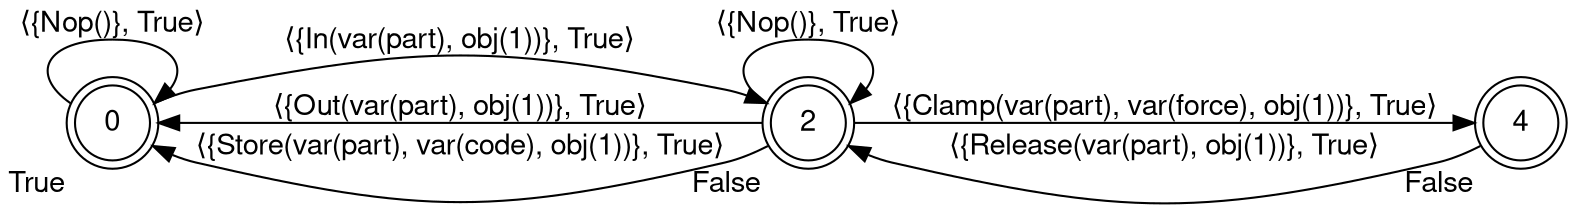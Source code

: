 digraph finite_state_machine {
	fontname="Helvetica Neue, Helvetica, Arial, sans - serif"
	node [fontname="Helvetica Neue, Helvetica, Arial, sans - serif"]
	edge [fontname="Helvetica Neue, Helvetica, Arial, sans - serif"]
	rankdir=LR;
	forcelabels=true;
	node [shape = doublecircle];
	<0>;
	"2" [xlabel=False]
	"4" [xlabel=False]
	"0" [xlabel=True]
	node [shape = circle];
	"2" -> "4" [label = <⟨{Clamp(var(part), var(force), obj(1))}, True⟩>];
	"2" -> "2" [label = <⟨{Nop()}, True⟩>];
	"2" -> "0" [label = <⟨{Out(var(part), obj(1))}, True⟩>];
	"2" -> "0" [label = <⟨{Store(var(part), var(code), obj(1))}, True⟩>];
	"4" -> "2" [label = <⟨{Release(var(part), obj(1))}, True⟩>];
	"0" -> "2" [label = <⟨{In(var(part), obj(1))}, True⟩>];
	"0" -> "0" [label = <⟨{Nop()}, True⟩>];
}